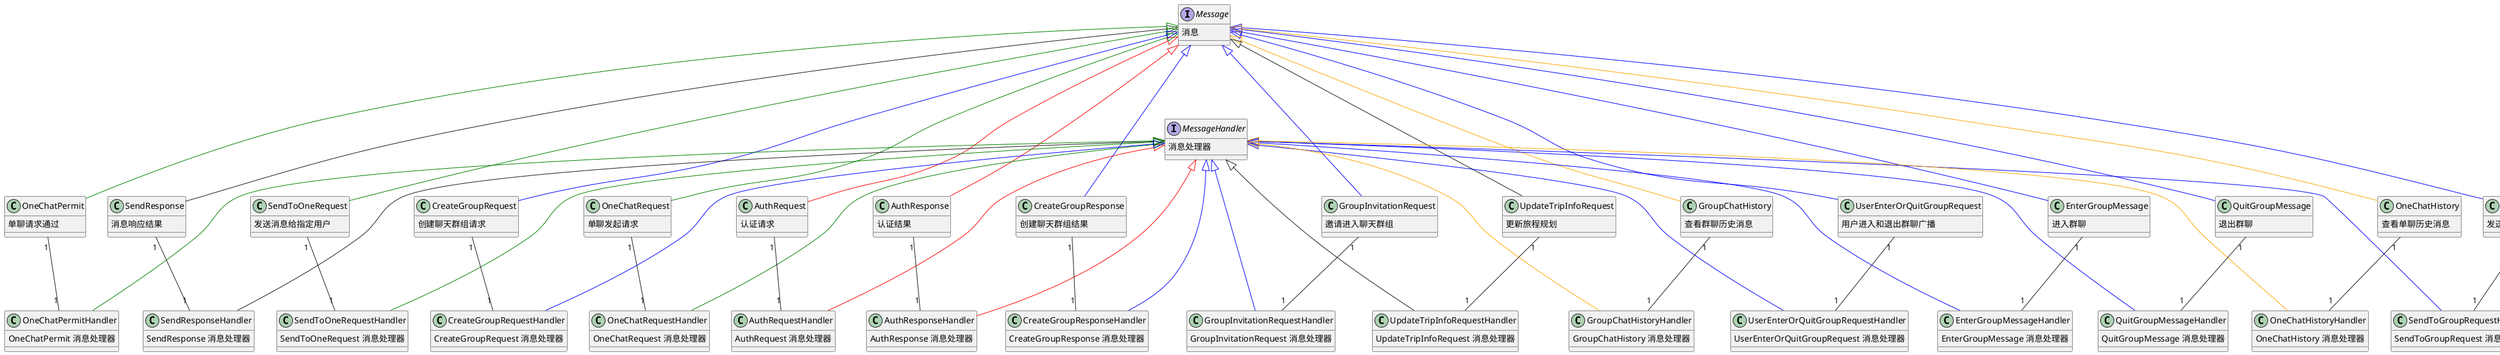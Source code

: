 @startuml
'https://plantuml.com/class-diagram


interface Message{
消息
}

class AuthRequest{
                 认证请求
                 }

class AuthResponse{
                  认证结果
                  }


class SendResponse{
                  消息响应结果
                  }


class OneChatRequest{
                      单聊发起请求
                      }
class OneChatPermit{
                      单聊请求通过
                      }
class SendToOneRequest{
                      发送消息给指定用户
                      }


class CreateGroupRequest{
  创建聊天群组请求
}
class CreateGroupResponse{
  创建聊天群组结果
}
class GroupInvitationRequest{
  邀请进入聊天群组
}
class EnterGroupMessage{
  进入群聊
}
class QuitGroupMessage{
  退出群聊
}
class SendToGroupRequest{
发送消息给指定群聊
}

class UserEnterOrQuitGroupRequest{
                          用户进入和退出群聊广播
                          }

class OneChatHistory{
  查看单聊历史消息
}
class GroupChatHistory{
  查看群聊历史消息
}

class UpdateTripInfoRequest{
                           更新旅程规划
                           }

'-------------
interface MessageHandler{
消息处理器
}

class AuthRequestHandler{
AuthRequest 消息处理器
}
class AuthResponseHandler{
AuthResponse 消息处理器
}
class SendResponseHandler{
SendResponse 消息处理器
}
class OneChatRequestHandler{
OneChatRequest 消息处理器
}
class OneChatPermitHandler{
OneChatPermit 消息处理器
}
class SendToOneRequestHandler{
SendToOneRequest 消息处理器
}
class CreateGroupRequestHandler{
CreateGroupRequest 消息处理器
}
class CreateGroupResponseHandler{
CreateGroupResponse 消息处理器
}
class GroupInvitationRequestHandler{
GroupInvitationRequest 消息处理器
}
class EnterGroupMessageHandler{
EnterGroupMessage 消息处理器
}
class QuitGroupMessageHandler{
QuitGroupMessage 消息处理器
}
class SendToGroupRequestHandler{
SendToGroupRequest 消息处理器
}
class UserEnterOrQuitGroupRequestHandler{
UserEnterOrQuitGroupRequest 消息处理器
}
class OneChatHistoryHandler{
OneChatHistory 消息处理器
}
class GroupChatHistoryHandler{
GroupChatHistory 消息处理器
}
class UpdateTripInfoRequestHandler{
UpdateTripInfoRequest 消息处理器
}
'-------------
Message <|--[#red]-- AuthRequest
Message <|--[#red]-- AuthResponse
Message <|---- SendResponse
Message <|--[#green]-- OneChatRequest
Message <|--[#green]-- OneChatPermit
Message <|--[#green]-- SendToOneRequest
Message <|--[#blue]-- CreateGroupRequest
Message <|--[#blue]-- CreateGroupResponse
Message <|--[#blue]-- GroupInvitationRequest
Message <|--[#blue]-- EnterGroupMessage
Message <|--[#blue]-- QuitGroupMessage
Message <|--[#blue]-- SendToGroupRequest
Message <|--[#blue]-- UserEnterOrQuitGroupRequest
Message <|--[#orange]-- OneChatHistory
Message <|--[#orange]-- GroupChatHistory
Message <|---- UpdateTripInfoRequest


MessageHandler <|--[#red]-- AuthRequestHandler
MessageHandler <|--[#red]-- AuthResponseHandler
MessageHandler <|---- SendResponseHandler
MessageHandler <|--[#green]-- OneChatRequestHandler
MessageHandler <|--[#green]-- OneChatPermitHandler
MessageHandler <|--[#green]-- SendToOneRequestHandler
MessageHandler <|--[#blue]-- CreateGroupRequestHandler
MessageHandler <|--[#blue]-- CreateGroupResponseHandler
MessageHandler <|--[#blue]-- GroupInvitationRequestHandler
MessageHandler <|--[#blue]-- EnterGroupMessageHandler
MessageHandler <|--[#blue]-- QuitGroupMessageHandler
MessageHandler <|--[#blue]-- SendToGroupRequestHandler
MessageHandler <|--[#blue]-- UserEnterOrQuitGroupRequestHandler
MessageHandler <|--[#orange]-- OneChatHistoryHandler
MessageHandler <|--[#orange]-- GroupChatHistoryHandler
MessageHandler <|---- UpdateTripInfoRequestHandler

AuthRequest "1" --- "1" AuthRequestHandler
AuthResponse "1" --- "1" AuthResponseHandler
SendResponse "1" --- "1" SendResponseHandler
OneChatRequest "1" --- "1" OneChatRequestHandler
OneChatPermit "1" --- "1" OneChatPermitHandler
SendToOneRequest "1" --- "1" SendToOneRequestHandler
CreateGroupRequest "1" --- "1" CreateGroupRequestHandler
CreateGroupResponse "1" --- "1" CreateGroupResponseHandler
GroupInvitationRequest "1" --- "1" GroupInvitationRequestHandler
EnterGroupMessage "1" --- "1" EnterGroupMessageHandler
QuitGroupMessage "1" --- "1" QuitGroupMessageHandler
SendToGroupRequest "1" --- "1" SendToGroupRequestHandler
UserEnterOrQuitGroupRequest "1" --- "1" UserEnterOrQuitGroupRequestHandler
OneChatHistory "1" --- "1" OneChatHistoryHandler
GroupChatHistory "1" --- "1" GroupChatHistoryHandler
UpdateTripInfoRequest "1" --- "1" UpdateTripInfoRequestHandler
'-------------
'Message <|-- AuthRequest
'Message <|-- AuthResponse
'Message <|-- SendResponse
'Message <|-- SendToGroupRequest
'Message <|-- SendToOneRequest
'Message <|-- UpdateTripInfoRequest
'Message <|-- UserJoinGroupNoticeResponse
'Message <|-- UserEnterOrQuitGroupRequest
@enduml